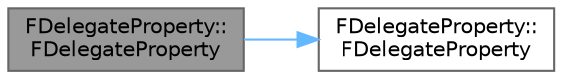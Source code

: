digraph "FDelegateProperty::FDelegateProperty"
{
 // INTERACTIVE_SVG=YES
 // LATEX_PDF_SIZE
  bgcolor="transparent";
  edge [fontname=Helvetica,fontsize=10,labelfontname=Helvetica,labelfontsize=10];
  node [fontname=Helvetica,fontsize=10,shape=box,height=0.2,width=0.4];
  rankdir="LR";
  Node1 [id="Node000001",label="FDelegateProperty::\lFDelegateProperty",height=0.2,width=0.4,color="gray40", fillcolor="grey60", style="filled", fontcolor="black",tooltip="Constructor used for constructing compiled in properties."];
  Node1 -> Node2 [id="edge1_Node000001_Node000002",color="steelblue1",style="solid",tooltip=" "];
  Node2 [id="Node000002",label="FDelegateProperty::\lFDelegateProperty",height=0.2,width=0.4,color="grey40", fillcolor="white", style="filled",URL="$d5/d51/classFDelegateProperty.html#ac7451600c09bb56c1a4ffbddce375e3e",tooltip=" "];
}
